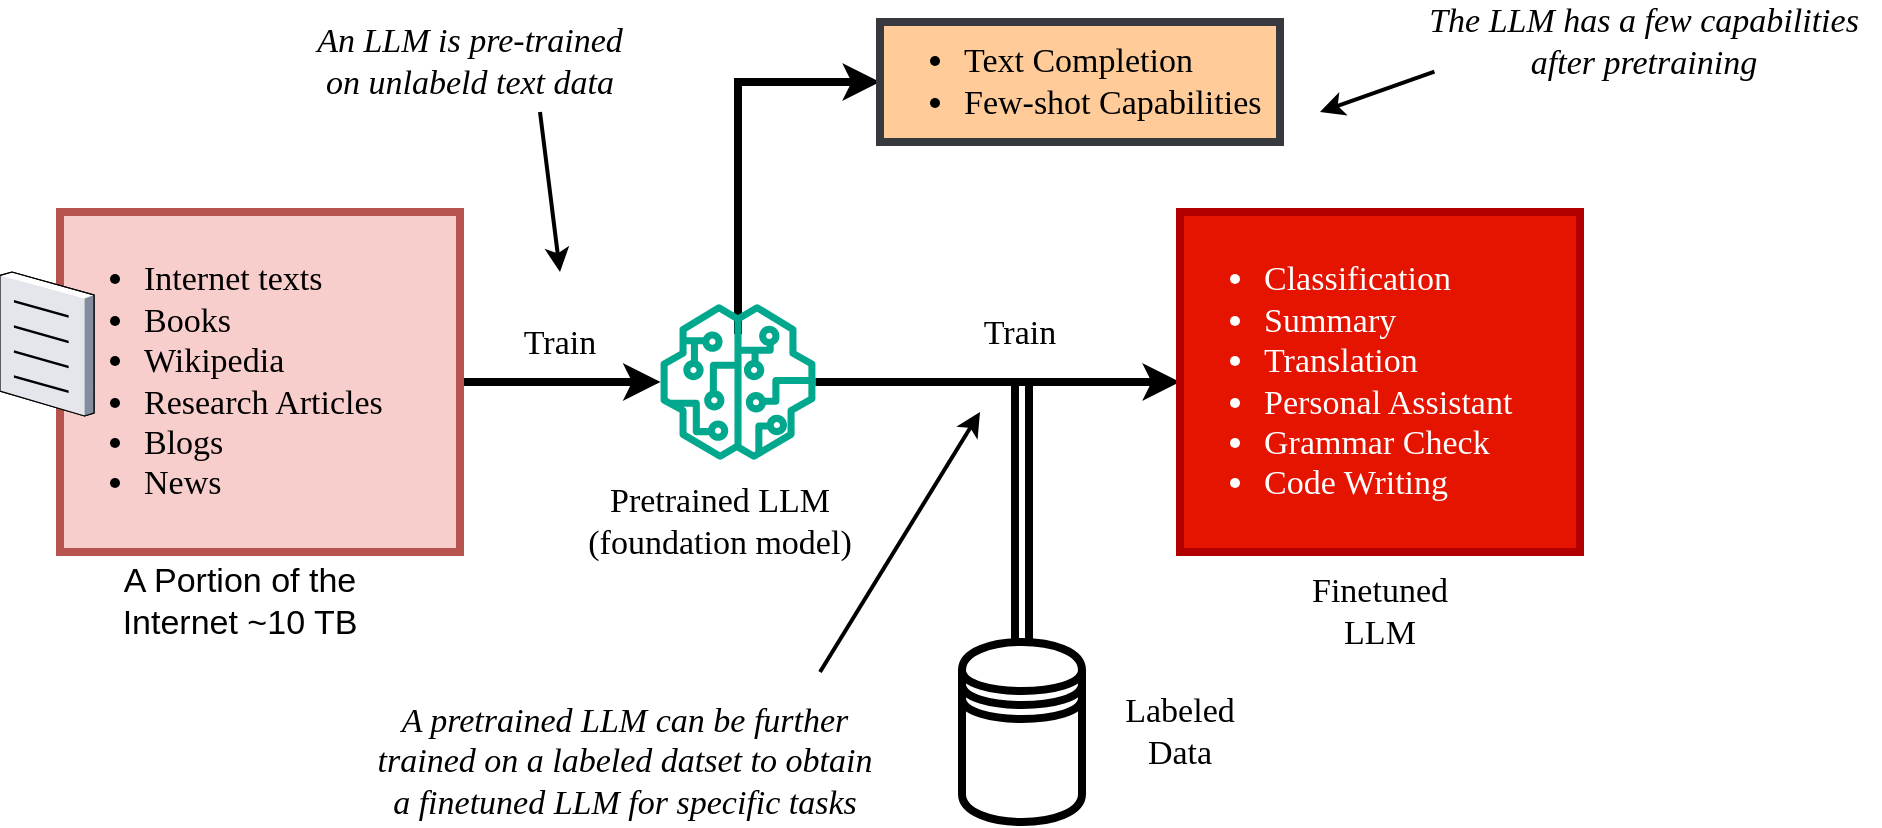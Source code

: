 <mxfile version="26.2.14">
  <diagram name="Page-1" id="ErRTHcPdt3OHc8kehyuI">
    <mxGraphModel dx="994" dy="617" grid="1" gridSize="10" guides="1" tooltips="1" connect="1" arrows="1" fold="1" page="1" pageScale="1" pageWidth="850" pageHeight="1100" math="0" shadow="0">
      <root>
        <mxCell id="0" />
        <mxCell id="1" parent="0" />
        <mxCell id="J92DKjTNIR6uXJXyGXho-9" value="" style="edgeStyle=orthogonalEdgeStyle;rounded=0;orthogonalLoop=1;jettySize=auto;html=1;strokeWidth=4;fontSize=17;fontFamily=Times New Roman;" edge="1" parent="1" source="J92DKjTNIR6uXJXyGXho-6" target="J92DKjTNIR6uXJXyGXho-8">
          <mxGeometry relative="1" as="geometry" />
        </mxCell>
        <mxCell id="J92DKjTNIR6uXJXyGXho-6" value="&lt;ul&gt;&lt;li&gt;Internet texts&lt;/li&gt;&lt;li&gt;Books&lt;/li&gt;&lt;li&gt;Wikipedia&lt;/li&gt;&lt;li&gt;Research Articles&lt;/li&gt;&lt;li&gt;Blogs&lt;/li&gt;&lt;li&gt;News&lt;/li&gt;&lt;/ul&gt;" style="rounded=0;whiteSpace=wrap;html=1;align=left;strokeWidth=4;fillColor=#f8cecc;strokeColor=#b85450;fontSize=17;fontFamily=Times New Roman;" vertex="1" parent="1">
          <mxGeometry x="160" y="110" width="200" height="170" as="geometry" />
        </mxCell>
        <mxCell id="J92DKjTNIR6uXJXyGXho-7" value="" style="verticalLabelPosition=bottom;sketch=0;aspect=fixed;html=1;verticalAlign=top;strokeColor=none;align=center;outlineConnect=0;shape=mxgraph.citrix.document;strokeWidth=4;fontSize=17;fontFamily=Times New Roman;" vertex="1" parent="1">
          <mxGeometry x="130" y="140" width="47" height="72" as="geometry" />
        </mxCell>
        <mxCell id="J92DKjTNIR6uXJXyGXho-12" value="" style="edgeStyle=orthogonalEdgeStyle;rounded=0;orthogonalLoop=1;jettySize=auto;html=1;strokeWidth=4;fontSize=17;fontFamily=Times New Roman;" edge="1" parent="1" source="J92DKjTNIR6uXJXyGXho-8" target="J92DKjTNIR6uXJXyGXho-11">
          <mxGeometry relative="1" as="geometry" />
        </mxCell>
        <mxCell id="J92DKjTNIR6uXJXyGXho-24" style="edgeStyle=orthogonalEdgeStyle;rounded=0;orthogonalLoop=1;jettySize=auto;html=1;entryX=0;entryY=0.5;entryDx=0;entryDy=0;strokeWidth=4;fontSize=17;fontFamily=Times New Roman;" edge="1" parent="1" target="J92DKjTNIR6uXJXyGXho-23">
          <mxGeometry relative="1" as="geometry">
            <mxPoint x="499" y="171" as="sourcePoint" />
            <Array as="points">
              <mxPoint x="499" y="45" />
            </Array>
          </mxGeometry>
        </mxCell>
        <mxCell id="J92DKjTNIR6uXJXyGXho-8" value="" style="sketch=0;outlineConnect=0;fontColor=#232F3E;gradientColor=none;fillColor=#01A88D;strokeColor=none;dashed=0;verticalLabelPosition=bottom;verticalAlign=top;align=center;html=1;fontSize=17;fontStyle=0;aspect=fixed;pointerEvents=1;shape=mxgraph.aws4.sagemaker_model;strokeWidth=4;fontFamily=Times New Roman;" vertex="1" parent="1">
          <mxGeometry x="460" y="156" width="78" height="78" as="geometry" />
        </mxCell>
        <mxCell id="J92DKjTNIR6uXJXyGXho-10" value="Train" style="text;html=1;align=center;verticalAlign=middle;whiteSpace=wrap;rounded=0;strokeWidth=4;fontSize=17;fontFamily=Times New Roman;" vertex="1" parent="1">
          <mxGeometry x="380" y="161" width="60" height="30" as="geometry" />
        </mxCell>
        <mxCell id="J92DKjTNIR6uXJXyGXho-11" value="&lt;ul&gt;&lt;li&gt;Classification&lt;/li&gt;&lt;li&gt;Summary&lt;/li&gt;&lt;li&gt;Translation&lt;/li&gt;&lt;li&gt;Personal Assistant&lt;/li&gt;&lt;li&gt;Grammar Check&lt;/li&gt;&lt;li&gt;Code Writing&lt;/li&gt;&lt;/ul&gt;" style="rounded=0;whiteSpace=wrap;html=1;align=left;strokeWidth=4;fillColor=#e51400;fontColor=#ffffff;strokeColor=#B20000;fontSize=17;fontFamily=Times New Roman;" vertex="1" parent="1">
          <mxGeometry x="720" y="110" width="200" height="170" as="geometry" />
        </mxCell>
        <mxCell id="J92DKjTNIR6uXJXyGXho-19" value="" style="shape=image;html=1;verticalAlign=top;verticalLabelPosition=bottom;labelBackgroundColor=#ffffff;imageAspect=0;aspect=fixed;image=https://cdn1.iconfinder.com/data/icons/icons-for-a-site-1/64/advantage_creation-128.png;rotation=-45;strokeWidth=4;fontSize=17;fontFamily=Times New Roman;" vertex="1" parent="1">
          <mxGeometry x="870" y="140" width="98" height="98" as="geometry" />
        </mxCell>
        <mxCell id="J92DKjTNIR6uXJXyGXho-22" style="edgeStyle=orthogonalEdgeStyle;rounded=0;orthogonalLoop=1;jettySize=auto;html=1;shape=link;strokeWidth=4;fontSize=17;fontFamily=Times New Roman;" edge="1" parent="1" source="J92DKjTNIR6uXJXyGXho-21">
          <mxGeometry relative="1" as="geometry">
            <mxPoint x="641" y="195" as="targetPoint" />
          </mxGeometry>
        </mxCell>
        <mxCell id="J92DKjTNIR6uXJXyGXho-21" value="" style="shape=datastore;html=1;labelPosition=center;verticalLabelPosition=bottom;align=center;verticalAlign=top;strokeWidth=4;fontSize=17;fontFamily=Times New Roman;" vertex="1" parent="1">
          <mxGeometry x="611" y="325" width="60" height="90" as="geometry" />
        </mxCell>
        <mxCell id="J92DKjTNIR6uXJXyGXho-23" value="&lt;ul&gt;&lt;li&gt;Text Completion&lt;/li&gt;&lt;li&gt;Few-shot Capabilities&lt;/li&gt;&lt;/ul&gt;" style="rounded=0;whiteSpace=wrap;html=1;align=left;strokeWidth=4;fillColor=#ffcc99;strokeColor=#36393d;fontSize=17;fontFamily=Times New Roman;" vertex="1" parent="1">
          <mxGeometry x="570" y="15" width="200" height="60" as="geometry" />
        </mxCell>
        <mxCell id="J92DKjTNIR6uXJXyGXho-25" value="Pretrained LLM&lt;div&gt;(foundation model)&lt;/div&gt;" style="text;html=1;align=center;verticalAlign=middle;whiteSpace=wrap;rounded=0;strokeWidth=4;fontSize=17;fontFamily=Times New Roman;" vertex="1" parent="1">
          <mxGeometry x="420" y="250" width="140" height="30" as="geometry" />
        </mxCell>
        <mxCell id="J92DKjTNIR6uXJXyGXho-26" value="Train" style="text;html=1;align=center;verticalAlign=middle;whiteSpace=wrap;rounded=0;strokeWidth=4;fontSize=17;fontFamily=Times New Roman;" vertex="1" parent="1">
          <mxGeometry x="610" y="156" width="60" height="30" as="geometry" />
        </mxCell>
        <mxCell id="J92DKjTNIR6uXJXyGXho-27" value="Labeled Data" style="text;html=1;align=center;verticalAlign=middle;whiteSpace=wrap;rounded=0;strokeWidth=4;fontSize=17;fontFamily=Times New Roman;" vertex="1" parent="1">
          <mxGeometry x="690" y="355" width="60" height="30" as="geometry" />
        </mxCell>
        <mxCell id="J92DKjTNIR6uXJXyGXho-28" value="Finetuned LLM" style="text;html=1;align=center;verticalAlign=middle;whiteSpace=wrap;rounded=0;strokeWidth=4;fontSize=17;fontFamily=Times New Roman;" vertex="1" parent="1">
          <mxGeometry x="790" y="295" width="60" height="30" as="geometry" />
        </mxCell>
        <mxCell id="J92DKjTNIR6uXJXyGXho-29" value="&lt;i&gt;The LLM has a few capabilities after pretraining&lt;/i&gt;" style="text;html=1;align=center;verticalAlign=middle;whiteSpace=wrap;rounded=0;strokeWidth=4;fontSize=17;fontFamily=Times New Roman;" vertex="1" parent="1">
          <mxGeometry x="834" y="10" width="236" height="30" as="geometry" />
        </mxCell>
        <mxCell id="J92DKjTNIR6uXJXyGXho-30" value="" style="endArrow=classic;html=1;rounded=0;exitX=0.056;exitY=0.995;exitDx=0;exitDy=0;exitPerimeter=0;strokeWidth=2;fontSize=17;fontFamily=Times New Roman;" edge="1" parent="1" source="J92DKjTNIR6uXJXyGXho-29">
          <mxGeometry width="50" height="50" relative="1" as="geometry">
            <mxPoint x="860" y="70" as="sourcePoint" />
            <mxPoint x="790" y="60" as="targetPoint" />
          </mxGeometry>
        </mxCell>
        <mxCell id="J92DKjTNIR6uXJXyGXho-31" value="&lt;i&gt;An LLM is pre-trained on unlabeld text data&lt;/i&gt;" style="text;html=1;align=center;verticalAlign=middle;whiteSpace=wrap;rounded=0;strokeWidth=4;fontSize=17;fontFamily=Times New Roman;" vertex="1" parent="1">
          <mxGeometry x="280" y="20" width="170" height="30" as="geometry" />
        </mxCell>
        <mxCell id="J92DKjTNIR6uXJXyGXho-32" value="" style="endArrow=classic;html=1;rounded=0;strokeWidth=2;fontSize=17;fontFamily=Times New Roman;" edge="1" parent="1">
          <mxGeometry width="50" height="50" relative="1" as="geometry">
            <mxPoint x="400" y="60" as="sourcePoint" />
            <mxPoint x="410" y="140" as="targetPoint" />
          </mxGeometry>
        </mxCell>
        <mxCell id="J92DKjTNIR6uXJXyGXho-34" value="&lt;i&gt;A pretrained LLM can be further trained on a labeled datset to obtain a finetuned LLM for specific tasks&lt;/i&gt;" style="text;html=1;align=center;verticalAlign=middle;whiteSpace=wrap;rounded=0;strokeWidth=4;fontSize=17;fontFamily=Times New Roman;" vertex="1" parent="1">
          <mxGeometry x="315" y="370" width="255" height="30" as="geometry" />
        </mxCell>
        <mxCell id="J92DKjTNIR6uXJXyGXho-35" value="" style="endArrow=classic;html=1;rounded=0;strokeWidth=2;fontSize=17;fontFamily=Times New Roman;" edge="1" parent="1">
          <mxGeometry width="50" height="50" relative="1" as="geometry">
            <mxPoint x="540" y="340" as="sourcePoint" />
            <mxPoint x="620" y="210" as="targetPoint" />
          </mxGeometry>
        </mxCell>
        <mxCell id="J92DKjTNIR6uXJXyGXho-36" value="&lt;font style=&quot;font-size: 17px;&quot;&gt;A Portion of the Internet ~10 TB&lt;/font&gt;" style="text;html=1;align=center;verticalAlign=middle;whiteSpace=wrap;rounded=0;" vertex="1" parent="1">
          <mxGeometry x="160" y="290" width="180" height="30" as="geometry" />
        </mxCell>
      </root>
    </mxGraphModel>
  </diagram>
</mxfile>
